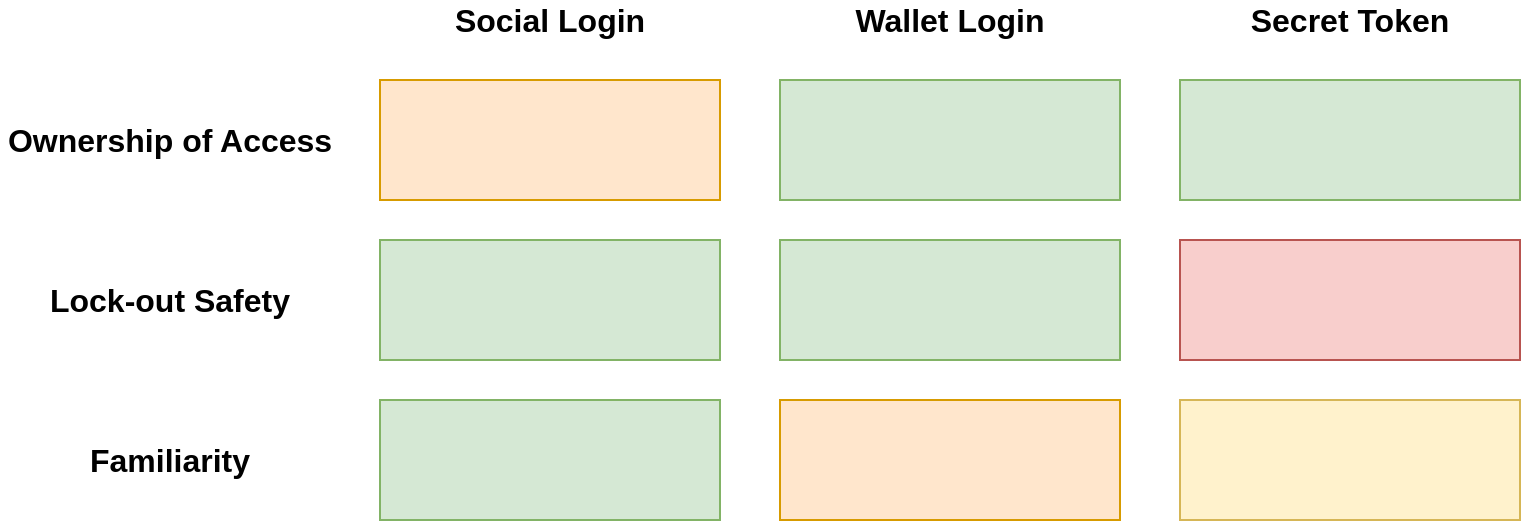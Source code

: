<mxfile version="13.9.5" type="device"><diagram id="xGBTrZJ4BOJBaP969ykA" name="Page-1"><mxGraphModel dx="3342" dy="1352" grid="1" gridSize="10" guides="1" tooltips="1" connect="1" arrows="1" fold="1" page="1" pageScale="1" pageWidth="1200" pageHeight="1600" math="0" shadow="0"><root><mxCell id="0"/><mxCell id="1" parent="0"/><mxCell id="B-THZ0ARaZpE60zDRlyB-1" value="" style="rounded=0;whiteSpace=wrap;html=1;fillColor=#ffe6cc;strokeColor=#d79b00;" vertex="1" parent="1"><mxGeometry x="260" y="380" width="170" height="60" as="geometry"/></mxCell><mxCell id="B-THZ0ARaZpE60zDRlyB-2" value="Social Login" style="text;html=1;strokeColor=none;fillColor=none;align=center;verticalAlign=middle;whiteSpace=wrap;rounded=0;fontSize=16;fontStyle=1" vertex="1" parent="1"><mxGeometry x="260" y="340" width="170" height="20" as="geometry"/></mxCell><mxCell id="B-THZ0ARaZpE60zDRlyB-3" value="" style="rounded=0;whiteSpace=wrap;html=1;fillColor=#d5e8d4;strokeColor=#82b366;" vertex="1" parent="1"><mxGeometry x="460" y="380" width="170" height="60" as="geometry"/></mxCell><mxCell id="B-THZ0ARaZpE60zDRlyB-4" value="Wallet Login" style="text;html=1;strokeColor=none;fillColor=none;align=center;verticalAlign=middle;whiteSpace=wrap;rounded=0;fontSize=16;fontStyle=1" vertex="1" parent="1"><mxGeometry x="460" y="340" width="170" height="20" as="geometry"/></mxCell><mxCell id="B-THZ0ARaZpE60zDRlyB-5" value="" style="rounded=0;whiteSpace=wrap;html=1;fillColor=#d5e8d4;strokeColor=#82b366;" vertex="1" parent="1"><mxGeometry x="660" y="380" width="170" height="60" as="geometry"/></mxCell><mxCell id="B-THZ0ARaZpE60zDRlyB-6" value="Secret Token" style="text;html=1;strokeColor=none;fillColor=none;align=center;verticalAlign=middle;whiteSpace=wrap;rounded=0;fontSize=16;fontStyle=1" vertex="1" parent="1"><mxGeometry x="660" y="340" width="170" height="20" as="geometry"/></mxCell><mxCell id="B-THZ0ARaZpE60zDRlyB-7" value="Ownership of Access" style="text;html=1;strokeColor=none;fillColor=none;align=center;verticalAlign=middle;whiteSpace=wrap;rounded=0;fontSize=16;fontStyle=1" vertex="1" parent="1"><mxGeometry x="70" y="400" width="170" height="20" as="geometry"/></mxCell><mxCell id="B-THZ0ARaZpE60zDRlyB-8" value="" style="rounded=0;whiteSpace=wrap;html=1;fillColor=#d5e8d4;strokeColor=#82b366;" vertex="1" parent="1"><mxGeometry x="260" y="460" width="170" height="60" as="geometry"/></mxCell><mxCell id="B-THZ0ARaZpE60zDRlyB-9" value="" style="rounded=0;whiteSpace=wrap;html=1;fillColor=#d5e8d4;strokeColor=#82b366;" vertex="1" parent="1"><mxGeometry x="460" y="460" width="170" height="60" as="geometry"/></mxCell><mxCell id="B-THZ0ARaZpE60zDRlyB-10" value="" style="rounded=0;whiteSpace=wrap;html=1;fillColor=#f8cecc;strokeColor=#b85450;" vertex="1" parent="1"><mxGeometry x="660" y="460" width="170" height="60" as="geometry"/></mxCell><mxCell id="B-THZ0ARaZpE60zDRlyB-11" value="Lock-out Safety" style="text;html=1;strokeColor=none;fillColor=none;align=center;verticalAlign=middle;whiteSpace=wrap;rounded=0;fontSize=16;fontStyle=1" vertex="1" parent="1"><mxGeometry x="70" y="480" width="170" height="20" as="geometry"/></mxCell><mxCell id="B-THZ0ARaZpE60zDRlyB-12" value="" style="rounded=0;whiteSpace=wrap;html=1;fillColor=#d5e8d4;strokeColor=#82b366;" vertex="1" parent="1"><mxGeometry x="260" y="540" width="170" height="60" as="geometry"/></mxCell><mxCell id="B-THZ0ARaZpE60zDRlyB-13" value="" style="rounded=0;whiteSpace=wrap;html=1;fillColor=#ffe6cc;strokeColor=#d79b00;" vertex="1" parent="1"><mxGeometry x="460" y="540" width="170" height="60" as="geometry"/></mxCell><mxCell id="B-THZ0ARaZpE60zDRlyB-14" value="" style="rounded=0;whiteSpace=wrap;html=1;fillColor=#fff2cc;strokeColor=#d6b656;" vertex="1" parent="1"><mxGeometry x="660" y="540" width="170" height="60" as="geometry"/></mxCell><mxCell id="B-THZ0ARaZpE60zDRlyB-15" value="Familiarity" style="text;html=1;strokeColor=none;fillColor=none;align=center;verticalAlign=middle;whiteSpace=wrap;rounded=0;fontSize=16;fontStyle=1" vertex="1" parent="1"><mxGeometry x="70" y="560" width="170" height="20" as="geometry"/></mxCell></root></mxGraphModel></diagram></mxfile>